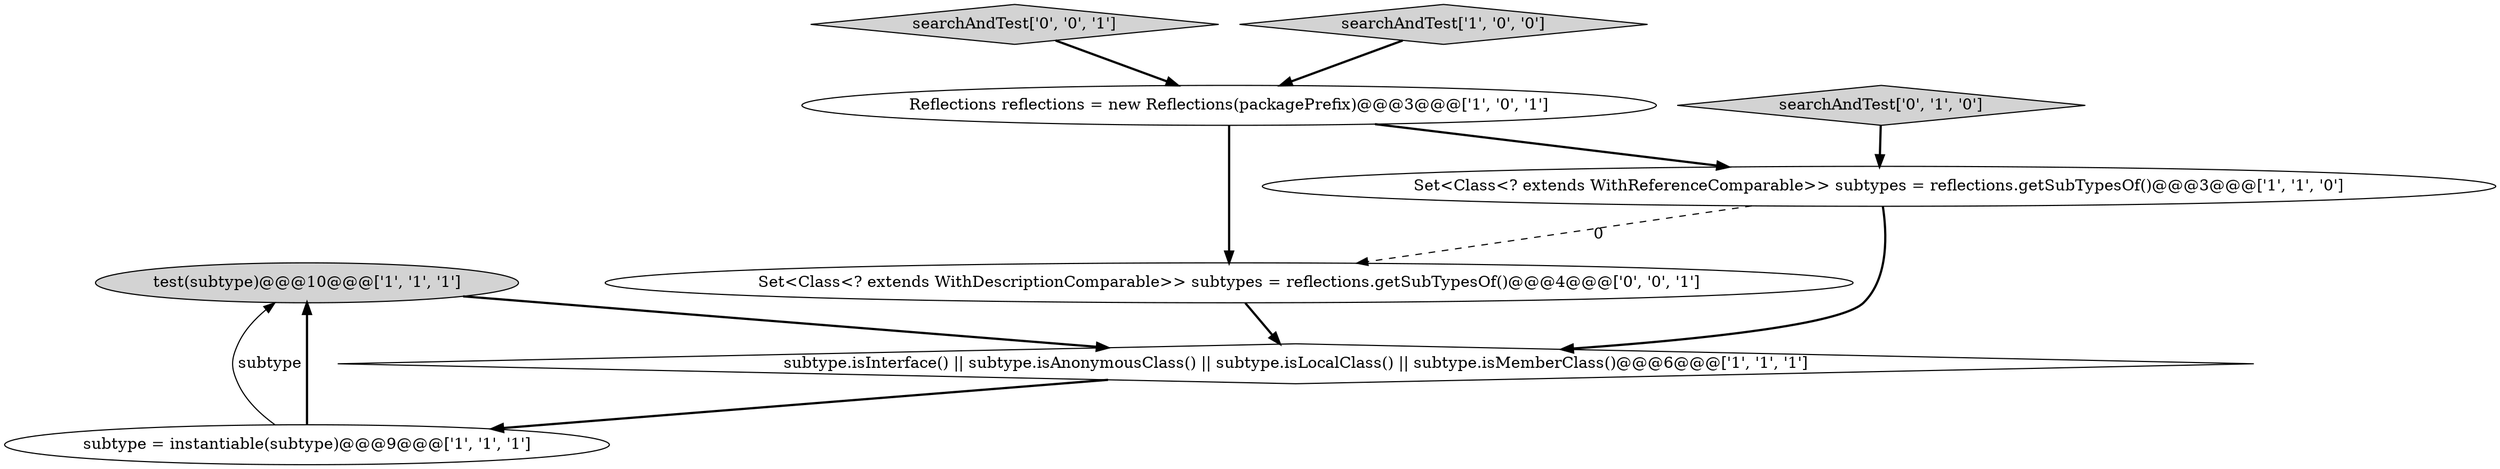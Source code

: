 digraph {
4 [style = filled, label = "test(subtype)@@@10@@@['1', '1', '1']", fillcolor = lightgray, shape = ellipse image = "AAA0AAABBB1BBB"];
8 [style = filled, label = "searchAndTest['0', '0', '1']", fillcolor = lightgray, shape = diamond image = "AAA0AAABBB3BBB"];
2 [style = filled, label = "subtype = instantiable(subtype)@@@9@@@['1', '1', '1']", fillcolor = white, shape = ellipse image = "AAA0AAABBB1BBB"];
0 [style = filled, label = "subtype.isInterface() || subtype.isAnonymousClass() || subtype.isLocalClass() || subtype.isMemberClass()@@@6@@@['1', '1', '1']", fillcolor = white, shape = diamond image = "AAA0AAABBB1BBB"];
6 [style = filled, label = "searchAndTest['0', '1', '0']", fillcolor = lightgray, shape = diamond image = "AAA0AAABBB2BBB"];
3 [style = filled, label = "searchAndTest['1', '0', '0']", fillcolor = lightgray, shape = diamond image = "AAA0AAABBB1BBB"];
5 [style = filled, label = "Set<Class<? extends WithReferenceComparable>> subtypes = reflections.getSubTypesOf()@@@3@@@['1', '1', '0']", fillcolor = white, shape = ellipse image = "AAA0AAABBB1BBB"];
7 [style = filled, label = "Set<Class<? extends WithDescriptionComparable>> subtypes = reflections.getSubTypesOf()@@@4@@@['0', '0', '1']", fillcolor = white, shape = ellipse image = "AAA0AAABBB3BBB"];
1 [style = filled, label = "Reflections reflections = new Reflections(packagePrefix)@@@3@@@['1', '0', '1']", fillcolor = white, shape = ellipse image = "AAA0AAABBB1BBB"];
5->7 [style = dashed, label="0"];
5->0 [style = bold, label=""];
0->2 [style = bold, label=""];
1->7 [style = bold, label=""];
2->4 [style = bold, label=""];
7->0 [style = bold, label=""];
6->5 [style = bold, label=""];
4->0 [style = bold, label=""];
3->1 [style = bold, label=""];
2->4 [style = solid, label="subtype"];
1->5 [style = bold, label=""];
8->1 [style = bold, label=""];
}
